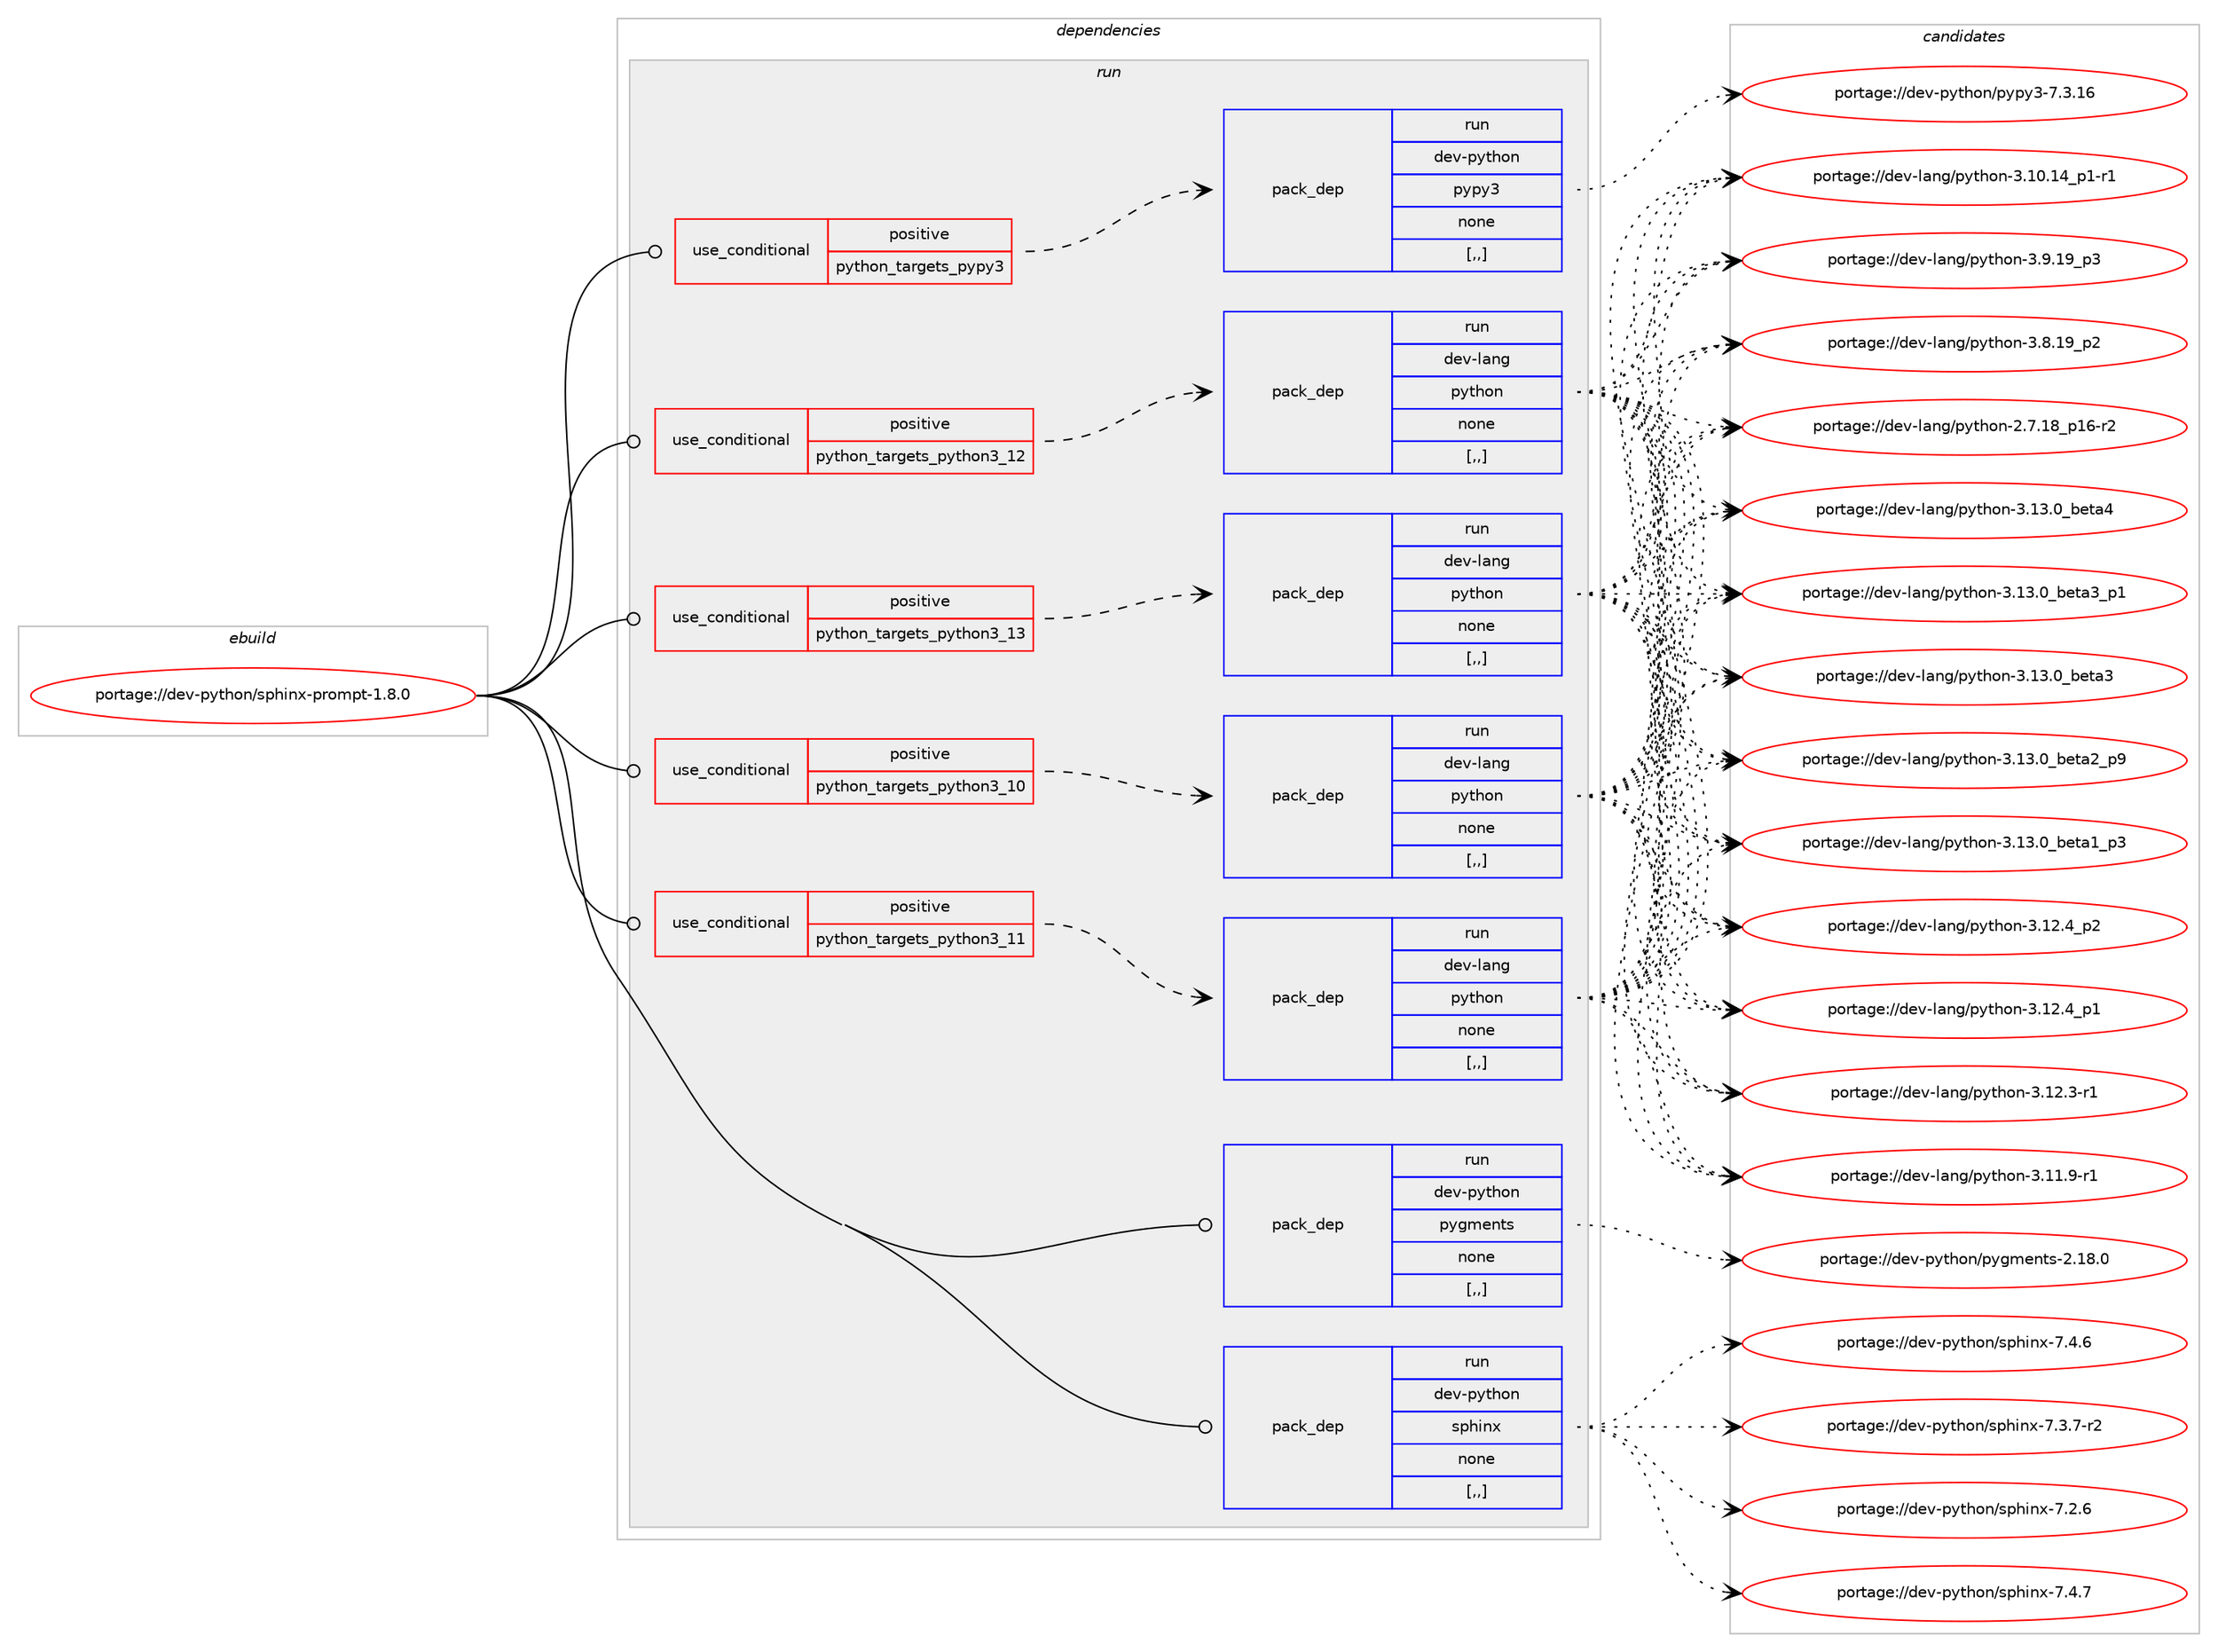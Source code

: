 digraph prolog {

# *************
# Graph options
# *************

newrank=true;
concentrate=true;
compound=true;
graph [rankdir=LR,fontname=Helvetica,fontsize=10,ranksep=1.5];#, ranksep=2.5, nodesep=0.2];
edge  [arrowhead=vee];
node  [fontname=Helvetica,fontsize=10];

# **********
# The ebuild
# **********

subgraph cluster_leftcol {
color=gray;
label=<<i>ebuild</i>>;
id [label="portage://dev-python/sphinx-prompt-1.8.0", color=red, width=4, href="../dev-python/sphinx-prompt-1.8.0.svg"];
}

# ****************
# The dependencies
# ****************

subgraph cluster_midcol {
color=gray;
label=<<i>dependencies</i>>;
subgraph cluster_compile {
fillcolor="#eeeeee";
style=filled;
label=<<i>compile</i>>;
}
subgraph cluster_compileandrun {
fillcolor="#eeeeee";
style=filled;
label=<<i>compile and run</i>>;
}
subgraph cluster_run {
fillcolor="#eeeeee";
style=filled;
label=<<i>run</i>>;
subgraph cond40172 {
dependency164901 [label=<<TABLE BORDER="0" CELLBORDER="1" CELLSPACING="0" CELLPADDING="4"><TR><TD ROWSPAN="3" CELLPADDING="10">use_conditional</TD></TR><TR><TD>positive</TD></TR><TR><TD>python_targets_pypy3</TD></TR></TABLE>>, shape=none, color=red];
subgraph pack123453 {
dependency164902 [label=<<TABLE BORDER="0" CELLBORDER="1" CELLSPACING="0" CELLPADDING="4" WIDTH="220"><TR><TD ROWSPAN="6" CELLPADDING="30">pack_dep</TD></TR><TR><TD WIDTH="110">run</TD></TR><TR><TD>dev-python</TD></TR><TR><TD>pypy3</TD></TR><TR><TD>none</TD></TR><TR><TD>[,,]</TD></TR></TABLE>>, shape=none, color=blue];
}
dependency164901:e -> dependency164902:w [weight=20,style="dashed",arrowhead="vee"];
}
id:e -> dependency164901:w [weight=20,style="solid",arrowhead="odot"];
subgraph cond40173 {
dependency164903 [label=<<TABLE BORDER="0" CELLBORDER="1" CELLSPACING="0" CELLPADDING="4"><TR><TD ROWSPAN="3" CELLPADDING="10">use_conditional</TD></TR><TR><TD>positive</TD></TR><TR><TD>python_targets_python3_10</TD></TR></TABLE>>, shape=none, color=red];
subgraph pack123454 {
dependency164904 [label=<<TABLE BORDER="0" CELLBORDER="1" CELLSPACING="0" CELLPADDING="4" WIDTH="220"><TR><TD ROWSPAN="6" CELLPADDING="30">pack_dep</TD></TR><TR><TD WIDTH="110">run</TD></TR><TR><TD>dev-lang</TD></TR><TR><TD>python</TD></TR><TR><TD>none</TD></TR><TR><TD>[,,]</TD></TR></TABLE>>, shape=none, color=blue];
}
dependency164903:e -> dependency164904:w [weight=20,style="dashed",arrowhead="vee"];
}
id:e -> dependency164903:w [weight=20,style="solid",arrowhead="odot"];
subgraph cond40174 {
dependency164905 [label=<<TABLE BORDER="0" CELLBORDER="1" CELLSPACING="0" CELLPADDING="4"><TR><TD ROWSPAN="3" CELLPADDING="10">use_conditional</TD></TR><TR><TD>positive</TD></TR><TR><TD>python_targets_python3_11</TD></TR></TABLE>>, shape=none, color=red];
subgraph pack123455 {
dependency164906 [label=<<TABLE BORDER="0" CELLBORDER="1" CELLSPACING="0" CELLPADDING="4" WIDTH="220"><TR><TD ROWSPAN="6" CELLPADDING="30">pack_dep</TD></TR><TR><TD WIDTH="110">run</TD></TR><TR><TD>dev-lang</TD></TR><TR><TD>python</TD></TR><TR><TD>none</TD></TR><TR><TD>[,,]</TD></TR></TABLE>>, shape=none, color=blue];
}
dependency164905:e -> dependency164906:w [weight=20,style="dashed",arrowhead="vee"];
}
id:e -> dependency164905:w [weight=20,style="solid",arrowhead="odot"];
subgraph cond40175 {
dependency164907 [label=<<TABLE BORDER="0" CELLBORDER="1" CELLSPACING="0" CELLPADDING="4"><TR><TD ROWSPAN="3" CELLPADDING="10">use_conditional</TD></TR><TR><TD>positive</TD></TR><TR><TD>python_targets_python3_12</TD></TR></TABLE>>, shape=none, color=red];
subgraph pack123456 {
dependency164908 [label=<<TABLE BORDER="0" CELLBORDER="1" CELLSPACING="0" CELLPADDING="4" WIDTH="220"><TR><TD ROWSPAN="6" CELLPADDING="30">pack_dep</TD></TR><TR><TD WIDTH="110">run</TD></TR><TR><TD>dev-lang</TD></TR><TR><TD>python</TD></TR><TR><TD>none</TD></TR><TR><TD>[,,]</TD></TR></TABLE>>, shape=none, color=blue];
}
dependency164907:e -> dependency164908:w [weight=20,style="dashed",arrowhead="vee"];
}
id:e -> dependency164907:w [weight=20,style="solid",arrowhead="odot"];
subgraph cond40176 {
dependency164909 [label=<<TABLE BORDER="0" CELLBORDER="1" CELLSPACING="0" CELLPADDING="4"><TR><TD ROWSPAN="3" CELLPADDING="10">use_conditional</TD></TR><TR><TD>positive</TD></TR><TR><TD>python_targets_python3_13</TD></TR></TABLE>>, shape=none, color=red];
subgraph pack123457 {
dependency164910 [label=<<TABLE BORDER="0" CELLBORDER="1" CELLSPACING="0" CELLPADDING="4" WIDTH="220"><TR><TD ROWSPAN="6" CELLPADDING="30">pack_dep</TD></TR><TR><TD WIDTH="110">run</TD></TR><TR><TD>dev-lang</TD></TR><TR><TD>python</TD></TR><TR><TD>none</TD></TR><TR><TD>[,,]</TD></TR></TABLE>>, shape=none, color=blue];
}
dependency164909:e -> dependency164910:w [weight=20,style="dashed",arrowhead="vee"];
}
id:e -> dependency164909:w [weight=20,style="solid",arrowhead="odot"];
subgraph pack123458 {
dependency164911 [label=<<TABLE BORDER="0" CELLBORDER="1" CELLSPACING="0" CELLPADDING="4" WIDTH="220"><TR><TD ROWSPAN="6" CELLPADDING="30">pack_dep</TD></TR><TR><TD WIDTH="110">run</TD></TR><TR><TD>dev-python</TD></TR><TR><TD>pygments</TD></TR><TR><TD>none</TD></TR><TR><TD>[,,]</TD></TR></TABLE>>, shape=none, color=blue];
}
id:e -> dependency164911:w [weight=20,style="solid",arrowhead="odot"];
subgraph pack123459 {
dependency164912 [label=<<TABLE BORDER="0" CELLBORDER="1" CELLSPACING="0" CELLPADDING="4" WIDTH="220"><TR><TD ROWSPAN="6" CELLPADDING="30">pack_dep</TD></TR><TR><TD WIDTH="110">run</TD></TR><TR><TD>dev-python</TD></TR><TR><TD>sphinx</TD></TR><TR><TD>none</TD></TR><TR><TD>[,,]</TD></TR></TABLE>>, shape=none, color=blue];
}
id:e -> dependency164912:w [weight=20,style="solid",arrowhead="odot"];
}
}

# **************
# The candidates
# **************

subgraph cluster_choices {
rank=same;
color=gray;
label=<<i>candidates</i>>;

subgraph choice123453 {
color=black;
nodesep=1;
choice10010111845112121116104111110471121211121215145554651464954 [label="portage://dev-python/pypy3-7.3.16", color=red, width=4,href="../dev-python/pypy3-7.3.16.svg"];
dependency164902:e -> choice10010111845112121116104111110471121211121215145554651464954:w [style=dotted,weight="100"];
}
subgraph choice123454 {
color=black;
nodesep=1;
choice1001011184510897110103471121211161041111104551464951464895981011169752 [label="portage://dev-lang/python-3.13.0_beta4", color=red, width=4,href="../dev-lang/python-3.13.0_beta4.svg"];
choice10010111845108971101034711212111610411111045514649514648959810111697519511249 [label="portage://dev-lang/python-3.13.0_beta3_p1", color=red, width=4,href="../dev-lang/python-3.13.0_beta3_p1.svg"];
choice1001011184510897110103471121211161041111104551464951464895981011169751 [label="portage://dev-lang/python-3.13.0_beta3", color=red, width=4,href="../dev-lang/python-3.13.0_beta3.svg"];
choice10010111845108971101034711212111610411111045514649514648959810111697509511257 [label="portage://dev-lang/python-3.13.0_beta2_p9", color=red, width=4,href="../dev-lang/python-3.13.0_beta2_p9.svg"];
choice10010111845108971101034711212111610411111045514649514648959810111697499511251 [label="portage://dev-lang/python-3.13.0_beta1_p3", color=red, width=4,href="../dev-lang/python-3.13.0_beta1_p3.svg"];
choice100101118451089711010347112121116104111110455146495046529511250 [label="portage://dev-lang/python-3.12.4_p2", color=red, width=4,href="../dev-lang/python-3.12.4_p2.svg"];
choice100101118451089711010347112121116104111110455146495046529511249 [label="portage://dev-lang/python-3.12.4_p1", color=red, width=4,href="../dev-lang/python-3.12.4_p1.svg"];
choice100101118451089711010347112121116104111110455146495046514511449 [label="portage://dev-lang/python-3.12.3-r1", color=red, width=4,href="../dev-lang/python-3.12.3-r1.svg"];
choice100101118451089711010347112121116104111110455146494946574511449 [label="portage://dev-lang/python-3.11.9-r1", color=red, width=4,href="../dev-lang/python-3.11.9-r1.svg"];
choice100101118451089711010347112121116104111110455146494846495295112494511449 [label="portage://dev-lang/python-3.10.14_p1-r1", color=red, width=4,href="../dev-lang/python-3.10.14_p1-r1.svg"];
choice100101118451089711010347112121116104111110455146574649579511251 [label="portage://dev-lang/python-3.9.19_p3", color=red, width=4,href="../dev-lang/python-3.9.19_p3.svg"];
choice100101118451089711010347112121116104111110455146564649579511250 [label="portage://dev-lang/python-3.8.19_p2", color=red, width=4,href="../dev-lang/python-3.8.19_p2.svg"];
choice100101118451089711010347112121116104111110455046554649569511249544511450 [label="portage://dev-lang/python-2.7.18_p16-r2", color=red, width=4,href="../dev-lang/python-2.7.18_p16-r2.svg"];
dependency164904:e -> choice1001011184510897110103471121211161041111104551464951464895981011169752:w [style=dotted,weight="100"];
dependency164904:e -> choice10010111845108971101034711212111610411111045514649514648959810111697519511249:w [style=dotted,weight="100"];
dependency164904:e -> choice1001011184510897110103471121211161041111104551464951464895981011169751:w [style=dotted,weight="100"];
dependency164904:e -> choice10010111845108971101034711212111610411111045514649514648959810111697509511257:w [style=dotted,weight="100"];
dependency164904:e -> choice10010111845108971101034711212111610411111045514649514648959810111697499511251:w [style=dotted,weight="100"];
dependency164904:e -> choice100101118451089711010347112121116104111110455146495046529511250:w [style=dotted,weight="100"];
dependency164904:e -> choice100101118451089711010347112121116104111110455146495046529511249:w [style=dotted,weight="100"];
dependency164904:e -> choice100101118451089711010347112121116104111110455146495046514511449:w [style=dotted,weight="100"];
dependency164904:e -> choice100101118451089711010347112121116104111110455146494946574511449:w [style=dotted,weight="100"];
dependency164904:e -> choice100101118451089711010347112121116104111110455146494846495295112494511449:w [style=dotted,weight="100"];
dependency164904:e -> choice100101118451089711010347112121116104111110455146574649579511251:w [style=dotted,weight="100"];
dependency164904:e -> choice100101118451089711010347112121116104111110455146564649579511250:w [style=dotted,weight="100"];
dependency164904:e -> choice100101118451089711010347112121116104111110455046554649569511249544511450:w [style=dotted,weight="100"];
}
subgraph choice123455 {
color=black;
nodesep=1;
choice1001011184510897110103471121211161041111104551464951464895981011169752 [label="portage://dev-lang/python-3.13.0_beta4", color=red, width=4,href="../dev-lang/python-3.13.0_beta4.svg"];
choice10010111845108971101034711212111610411111045514649514648959810111697519511249 [label="portage://dev-lang/python-3.13.0_beta3_p1", color=red, width=4,href="../dev-lang/python-3.13.0_beta3_p1.svg"];
choice1001011184510897110103471121211161041111104551464951464895981011169751 [label="portage://dev-lang/python-3.13.0_beta3", color=red, width=4,href="../dev-lang/python-3.13.0_beta3.svg"];
choice10010111845108971101034711212111610411111045514649514648959810111697509511257 [label="portage://dev-lang/python-3.13.0_beta2_p9", color=red, width=4,href="../dev-lang/python-3.13.0_beta2_p9.svg"];
choice10010111845108971101034711212111610411111045514649514648959810111697499511251 [label="portage://dev-lang/python-3.13.0_beta1_p3", color=red, width=4,href="../dev-lang/python-3.13.0_beta1_p3.svg"];
choice100101118451089711010347112121116104111110455146495046529511250 [label="portage://dev-lang/python-3.12.4_p2", color=red, width=4,href="../dev-lang/python-3.12.4_p2.svg"];
choice100101118451089711010347112121116104111110455146495046529511249 [label="portage://dev-lang/python-3.12.4_p1", color=red, width=4,href="../dev-lang/python-3.12.4_p1.svg"];
choice100101118451089711010347112121116104111110455146495046514511449 [label="portage://dev-lang/python-3.12.3-r1", color=red, width=4,href="../dev-lang/python-3.12.3-r1.svg"];
choice100101118451089711010347112121116104111110455146494946574511449 [label="portage://dev-lang/python-3.11.9-r1", color=red, width=4,href="../dev-lang/python-3.11.9-r1.svg"];
choice100101118451089711010347112121116104111110455146494846495295112494511449 [label="portage://dev-lang/python-3.10.14_p1-r1", color=red, width=4,href="../dev-lang/python-3.10.14_p1-r1.svg"];
choice100101118451089711010347112121116104111110455146574649579511251 [label="portage://dev-lang/python-3.9.19_p3", color=red, width=4,href="../dev-lang/python-3.9.19_p3.svg"];
choice100101118451089711010347112121116104111110455146564649579511250 [label="portage://dev-lang/python-3.8.19_p2", color=red, width=4,href="../dev-lang/python-3.8.19_p2.svg"];
choice100101118451089711010347112121116104111110455046554649569511249544511450 [label="portage://dev-lang/python-2.7.18_p16-r2", color=red, width=4,href="../dev-lang/python-2.7.18_p16-r2.svg"];
dependency164906:e -> choice1001011184510897110103471121211161041111104551464951464895981011169752:w [style=dotted,weight="100"];
dependency164906:e -> choice10010111845108971101034711212111610411111045514649514648959810111697519511249:w [style=dotted,weight="100"];
dependency164906:e -> choice1001011184510897110103471121211161041111104551464951464895981011169751:w [style=dotted,weight="100"];
dependency164906:e -> choice10010111845108971101034711212111610411111045514649514648959810111697509511257:w [style=dotted,weight="100"];
dependency164906:e -> choice10010111845108971101034711212111610411111045514649514648959810111697499511251:w [style=dotted,weight="100"];
dependency164906:e -> choice100101118451089711010347112121116104111110455146495046529511250:w [style=dotted,weight="100"];
dependency164906:e -> choice100101118451089711010347112121116104111110455146495046529511249:w [style=dotted,weight="100"];
dependency164906:e -> choice100101118451089711010347112121116104111110455146495046514511449:w [style=dotted,weight="100"];
dependency164906:e -> choice100101118451089711010347112121116104111110455146494946574511449:w [style=dotted,weight="100"];
dependency164906:e -> choice100101118451089711010347112121116104111110455146494846495295112494511449:w [style=dotted,weight="100"];
dependency164906:e -> choice100101118451089711010347112121116104111110455146574649579511251:w [style=dotted,weight="100"];
dependency164906:e -> choice100101118451089711010347112121116104111110455146564649579511250:w [style=dotted,weight="100"];
dependency164906:e -> choice100101118451089711010347112121116104111110455046554649569511249544511450:w [style=dotted,weight="100"];
}
subgraph choice123456 {
color=black;
nodesep=1;
choice1001011184510897110103471121211161041111104551464951464895981011169752 [label="portage://dev-lang/python-3.13.0_beta4", color=red, width=4,href="../dev-lang/python-3.13.0_beta4.svg"];
choice10010111845108971101034711212111610411111045514649514648959810111697519511249 [label="portage://dev-lang/python-3.13.0_beta3_p1", color=red, width=4,href="../dev-lang/python-3.13.0_beta3_p1.svg"];
choice1001011184510897110103471121211161041111104551464951464895981011169751 [label="portage://dev-lang/python-3.13.0_beta3", color=red, width=4,href="../dev-lang/python-3.13.0_beta3.svg"];
choice10010111845108971101034711212111610411111045514649514648959810111697509511257 [label="portage://dev-lang/python-3.13.0_beta2_p9", color=red, width=4,href="../dev-lang/python-3.13.0_beta2_p9.svg"];
choice10010111845108971101034711212111610411111045514649514648959810111697499511251 [label="portage://dev-lang/python-3.13.0_beta1_p3", color=red, width=4,href="../dev-lang/python-3.13.0_beta1_p3.svg"];
choice100101118451089711010347112121116104111110455146495046529511250 [label="portage://dev-lang/python-3.12.4_p2", color=red, width=4,href="../dev-lang/python-3.12.4_p2.svg"];
choice100101118451089711010347112121116104111110455146495046529511249 [label="portage://dev-lang/python-3.12.4_p1", color=red, width=4,href="../dev-lang/python-3.12.4_p1.svg"];
choice100101118451089711010347112121116104111110455146495046514511449 [label="portage://dev-lang/python-3.12.3-r1", color=red, width=4,href="../dev-lang/python-3.12.3-r1.svg"];
choice100101118451089711010347112121116104111110455146494946574511449 [label="portage://dev-lang/python-3.11.9-r1", color=red, width=4,href="../dev-lang/python-3.11.9-r1.svg"];
choice100101118451089711010347112121116104111110455146494846495295112494511449 [label="portage://dev-lang/python-3.10.14_p1-r1", color=red, width=4,href="../dev-lang/python-3.10.14_p1-r1.svg"];
choice100101118451089711010347112121116104111110455146574649579511251 [label="portage://dev-lang/python-3.9.19_p3", color=red, width=4,href="../dev-lang/python-3.9.19_p3.svg"];
choice100101118451089711010347112121116104111110455146564649579511250 [label="portage://dev-lang/python-3.8.19_p2", color=red, width=4,href="../dev-lang/python-3.8.19_p2.svg"];
choice100101118451089711010347112121116104111110455046554649569511249544511450 [label="portage://dev-lang/python-2.7.18_p16-r2", color=red, width=4,href="../dev-lang/python-2.7.18_p16-r2.svg"];
dependency164908:e -> choice1001011184510897110103471121211161041111104551464951464895981011169752:w [style=dotted,weight="100"];
dependency164908:e -> choice10010111845108971101034711212111610411111045514649514648959810111697519511249:w [style=dotted,weight="100"];
dependency164908:e -> choice1001011184510897110103471121211161041111104551464951464895981011169751:w [style=dotted,weight="100"];
dependency164908:e -> choice10010111845108971101034711212111610411111045514649514648959810111697509511257:w [style=dotted,weight="100"];
dependency164908:e -> choice10010111845108971101034711212111610411111045514649514648959810111697499511251:w [style=dotted,weight="100"];
dependency164908:e -> choice100101118451089711010347112121116104111110455146495046529511250:w [style=dotted,weight="100"];
dependency164908:e -> choice100101118451089711010347112121116104111110455146495046529511249:w [style=dotted,weight="100"];
dependency164908:e -> choice100101118451089711010347112121116104111110455146495046514511449:w [style=dotted,weight="100"];
dependency164908:e -> choice100101118451089711010347112121116104111110455146494946574511449:w [style=dotted,weight="100"];
dependency164908:e -> choice100101118451089711010347112121116104111110455146494846495295112494511449:w [style=dotted,weight="100"];
dependency164908:e -> choice100101118451089711010347112121116104111110455146574649579511251:w [style=dotted,weight="100"];
dependency164908:e -> choice100101118451089711010347112121116104111110455146564649579511250:w [style=dotted,weight="100"];
dependency164908:e -> choice100101118451089711010347112121116104111110455046554649569511249544511450:w [style=dotted,weight="100"];
}
subgraph choice123457 {
color=black;
nodesep=1;
choice1001011184510897110103471121211161041111104551464951464895981011169752 [label="portage://dev-lang/python-3.13.0_beta4", color=red, width=4,href="../dev-lang/python-3.13.0_beta4.svg"];
choice10010111845108971101034711212111610411111045514649514648959810111697519511249 [label="portage://dev-lang/python-3.13.0_beta3_p1", color=red, width=4,href="../dev-lang/python-3.13.0_beta3_p1.svg"];
choice1001011184510897110103471121211161041111104551464951464895981011169751 [label="portage://dev-lang/python-3.13.0_beta3", color=red, width=4,href="../dev-lang/python-3.13.0_beta3.svg"];
choice10010111845108971101034711212111610411111045514649514648959810111697509511257 [label="portage://dev-lang/python-3.13.0_beta2_p9", color=red, width=4,href="../dev-lang/python-3.13.0_beta2_p9.svg"];
choice10010111845108971101034711212111610411111045514649514648959810111697499511251 [label="portage://dev-lang/python-3.13.0_beta1_p3", color=red, width=4,href="../dev-lang/python-3.13.0_beta1_p3.svg"];
choice100101118451089711010347112121116104111110455146495046529511250 [label="portage://dev-lang/python-3.12.4_p2", color=red, width=4,href="../dev-lang/python-3.12.4_p2.svg"];
choice100101118451089711010347112121116104111110455146495046529511249 [label="portage://dev-lang/python-3.12.4_p1", color=red, width=4,href="../dev-lang/python-3.12.4_p1.svg"];
choice100101118451089711010347112121116104111110455146495046514511449 [label="portage://dev-lang/python-3.12.3-r1", color=red, width=4,href="../dev-lang/python-3.12.3-r1.svg"];
choice100101118451089711010347112121116104111110455146494946574511449 [label="portage://dev-lang/python-3.11.9-r1", color=red, width=4,href="../dev-lang/python-3.11.9-r1.svg"];
choice100101118451089711010347112121116104111110455146494846495295112494511449 [label="portage://dev-lang/python-3.10.14_p1-r1", color=red, width=4,href="../dev-lang/python-3.10.14_p1-r1.svg"];
choice100101118451089711010347112121116104111110455146574649579511251 [label="portage://dev-lang/python-3.9.19_p3", color=red, width=4,href="../dev-lang/python-3.9.19_p3.svg"];
choice100101118451089711010347112121116104111110455146564649579511250 [label="portage://dev-lang/python-3.8.19_p2", color=red, width=4,href="../dev-lang/python-3.8.19_p2.svg"];
choice100101118451089711010347112121116104111110455046554649569511249544511450 [label="portage://dev-lang/python-2.7.18_p16-r2", color=red, width=4,href="../dev-lang/python-2.7.18_p16-r2.svg"];
dependency164910:e -> choice1001011184510897110103471121211161041111104551464951464895981011169752:w [style=dotted,weight="100"];
dependency164910:e -> choice10010111845108971101034711212111610411111045514649514648959810111697519511249:w [style=dotted,weight="100"];
dependency164910:e -> choice1001011184510897110103471121211161041111104551464951464895981011169751:w [style=dotted,weight="100"];
dependency164910:e -> choice10010111845108971101034711212111610411111045514649514648959810111697509511257:w [style=dotted,weight="100"];
dependency164910:e -> choice10010111845108971101034711212111610411111045514649514648959810111697499511251:w [style=dotted,weight="100"];
dependency164910:e -> choice100101118451089711010347112121116104111110455146495046529511250:w [style=dotted,weight="100"];
dependency164910:e -> choice100101118451089711010347112121116104111110455146495046529511249:w [style=dotted,weight="100"];
dependency164910:e -> choice100101118451089711010347112121116104111110455146495046514511449:w [style=dotted,weight="100"];
dependency164910:e -> choice100101118451089711010347112121116104111110455146494946574511449:w [style=dotted,weight="100"];
dependency164910:e -> choice100101118451089711010347112121116104111110455146494846495295112494511449:w [style=dotted,weight="100"];
dependency164910:e -> choice100101118451089711010347112121116104111110455146574649579511251:w [style=dotted,weight="100"];
dependency164910:e -> choice100101118451089711010347112121116104111110455146564649579511250:w [style=dotted,weight="100"];
dependency164910:e -> choice100101118451089711010347112121116104111110455046554649569511249544511450:w [style=dotted,weight="100"];
}
subgraph choice123458 {
color=black;
nodesep=1;
choice100101118451121211161041111104711212110310910111011611545504649564648 [label="portage://dev-python/pygments-2.18.0", color=red, width=4,href="../dev-python/pygments-2.18.0.svg"];
dependency164911:e -> choice100101118451121211161041111104711212110310910111011611545504649564648:w [style=dotted,weight="100"];
}
subgraph choice123459 {
color=black;
nodesep=1;
choice1001011184511212111610411111047115112104105110120455546524655 [label="portage://dev-python/sphinx-7.4.7", color=red, width=4,href="../dev-python/sphinx-7.4.7.svg"];
choice1001011184511212111610411111047115112104105110120455546524654 [label="portage://dev-python/sphinx-7.4.6", color=red, width=4,href="../dev-python/sphinx-7.4.6.svg"];
choice10010111845112121116104111110471151121041051101204555465146554511450 [label="portage://dev-python/sphinx-7.3.7-r2", color=red, width=4,href="../dev-python/sphinx-7.3.7-r2.svg"];
choice1001011184511212111610411111047115112104105110120455546504654 [label="portage://dev-python/sphinx-7.2.6", color=red, width=4,href="../dev-python/sphinx-7.2.6.svg"];
dependency164912:e -> choice1001011184511212111610411111047115112104105110120455546524655:w [style=dotted,weight="100"];
dependency164912:e -> choice1001011184511212111610411111047115112104105110120455546524654:w [style=dotted,weight="100"];
dependency164912:e -> choice10010111845112121116104111110471151121041051101204555465146554511450:w [style=dotted,weight="100"];
dependency164912:e -> choice1001011184511212111610411111047115112104105110120455546504654:w [style=dotted,weight="100"];
}
}

}
